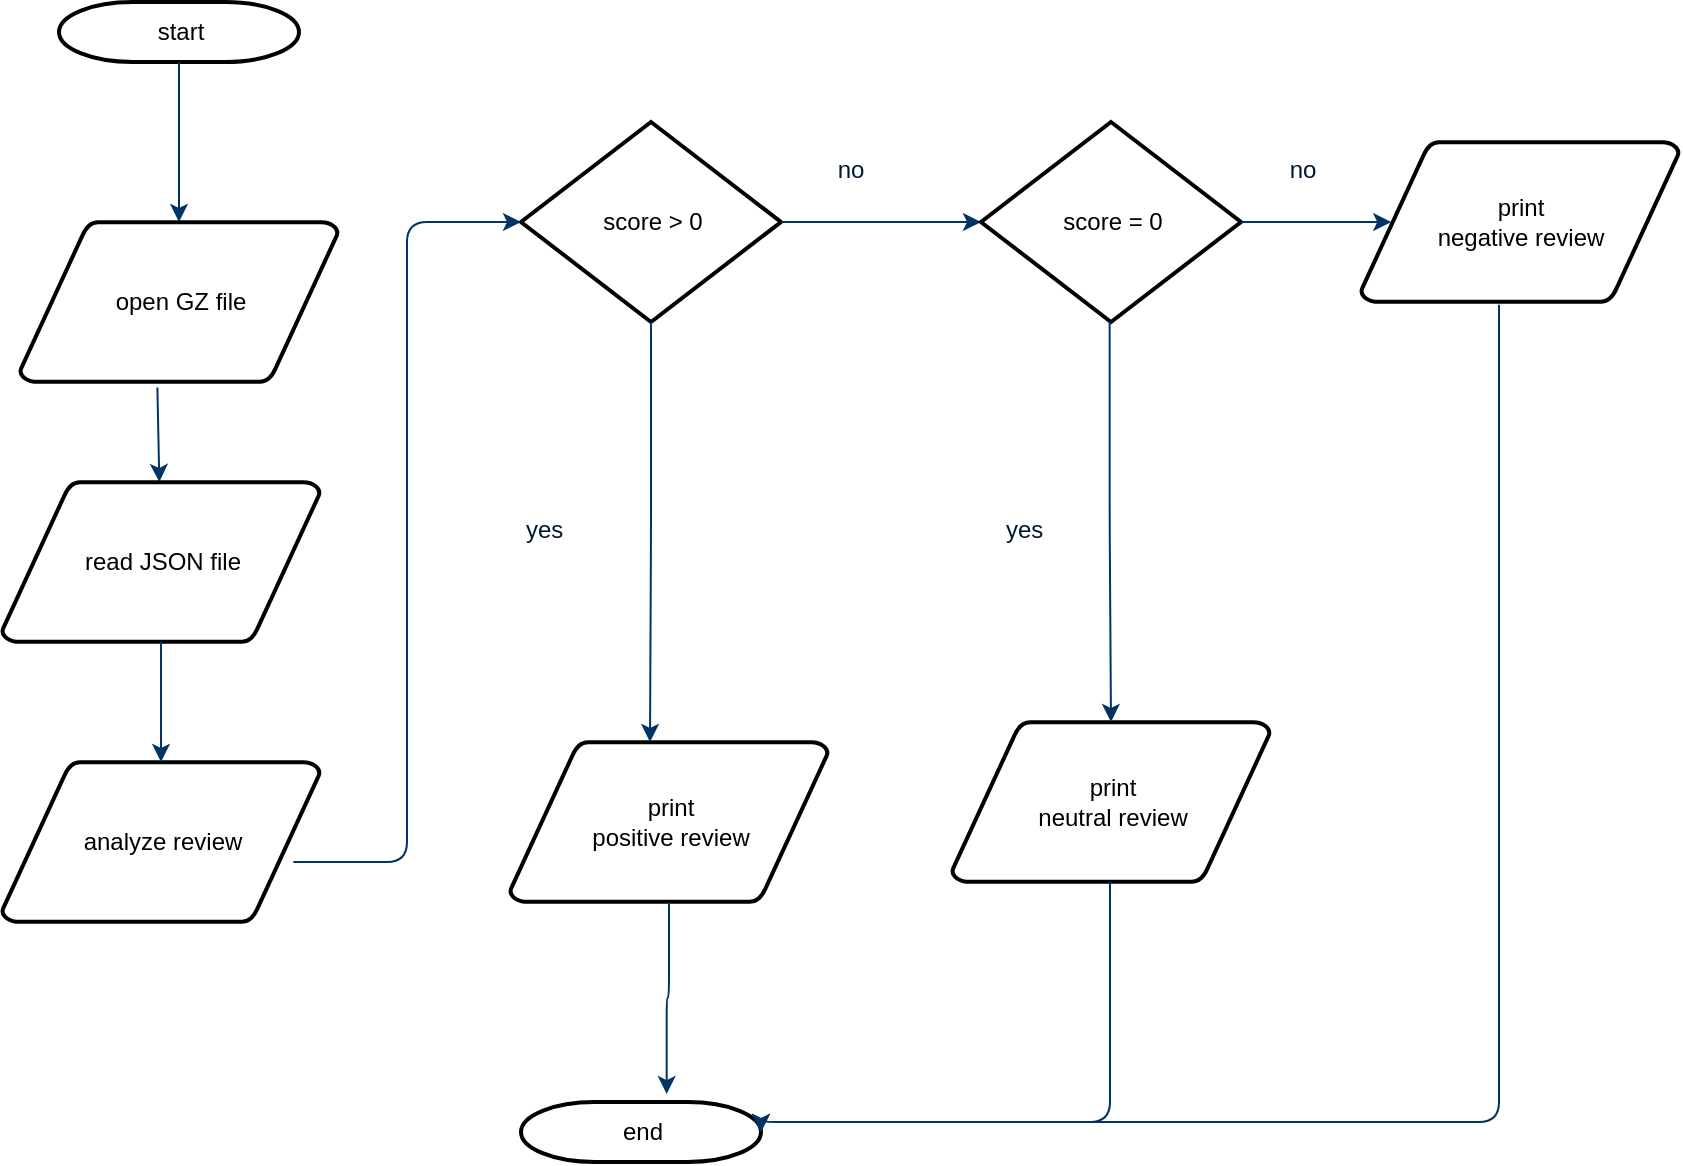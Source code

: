 <mxfile version="20.4.2" type="device"><diagram id="6a731a19-8d31-9384-78a2-239565b7b9f0" name="Page-1"><mxGraphModel dx="1811" dy="1896" grid="1" gridSize="10" guides="1" tooltips="1" connect="1" arrows="1" fold="1" page="1" pageScale="1" pageWidth="1169" pageHeight="827" background="none" math="0" shadow="0"><root><mxCell id="0"/><mxCell id="1" parent="0"/><mxCell id="2" value="start" style="shape=mxgraph.flowchart.terminator;strokeWidth=2;gradientColor=none;gradientDirection=north;fontStyle=0;html=1;" parent="1" vertex="1"><mxGeometry x="254.5" y="-130" width="120" height="30" as="geometry"/></mxCell><mxCell id="3" value="open GZ file" style="shape=mxgraph.flowchart.data;strokeWidth=2;gradientColor=none;gradientDirection=north;fontStyle=0;html=1;" parent="1" vertex="1"><mxGeometry x="235" y="-20" width="159" height="80" as="geometry"/></mxCell><mxCell id="5" value="analyze review" style="shape=mxgraph.flowchart.data;strokeWidth=2;gradientColor=none;gradientDirection=north;fontStyle=0;html=1;" parent="1" vertex="1"><mxGeometry x="226" y="250" width="159" height="80" as="geometry"/></mxCell><mxCell id="7" style="fontStyle=1;strokeColor=#003366;strokeWidth=1;html=1;" parent="1" source="2" target="3" edge="1"><mxGeometry relative="1" as="geometry"/></mxCell><mxCell id="8" style="fontStyle=1;strokeColor=#003366;strokeWidth=1;html=1;exitX=0.432;exitY=1.034;exitDx=0;exitDy=0;exitPerimeter=0;" parent="1" source="3" target="FCcF7XPWwbsqsCqC6RhA-55" edge="1"><mxGeometry relative="1" as="geometry"><mxPoint x="235" y="110" as="sourcePoint"/><mxPoint x="215" y="160" as="targetPoint"/></mxGeometry></mxCell><mxCell id="28" value="score &amp;gt; 0" style="shape=mxgraph.flowchart.decision;strokeWidth=2;gradientColor=none;gradientDirection=north;fontStyle=0;html=1;" parent="1" vertex="1"><mxGeometry x="485.5" y="-70" width="130" height="100" as="geometry"/></mxCell><mxCell id="30" value="" style="edgeStyle=elbowEdgeStyle;elbow=horizontal;exitX=0.916;exitY=0.625;exitPerimeter=0;fontStyle=1;strokeColor=#003366;strokeWidth=1;html=1;exitDx=0;exitDy=0;" parent="1" source="5" target="28" edge="1"><mxGeometry x="-14.5" y="-828.5" width="100" height="100" as="geometry"><mxPoint x="306.5" y="330.0" as="sourcePoint"/><mxPoint x="85.5" y="-828.5" as="targetPoint"/></mxGeometry></mxCell><mxCell id="31" value="" style="edgeStyle=elbowEdgeStyle;elbow=horizontal;exitX=1;exitY=0.5;exitPerimeter=0;entryX=0;entryY=0.5;entryPerimeter=0;fontStyle=1;strokeColor=#003366;strokeWidth=1;html=1;entryDx=0;entryDy=0;" parent="1" source="28" target="FCcF7XPWwbsqsCqC6RhA-58" edge="1"><mxGeometry x="-29" y="-1148.5" width="100" height="100" as="geometry"><mxPoint x="-29" y="-1048.5" as="sourcePoint"/><mxPoint x="481" y="111.5" as="targetPoint"/></mxGeometry></mxCell><mxCell id="34" value="print&lt;br&gt;positive review" style="shape=mxgraph.flowchart.data;strokeWidth=2;gradientColor=none;gradientDirection=north;fontStyle=0;html=1;" parent="1" vertex="1"><mxGeometry x="480" y="240" width="159" height="80" as="geometry"/></mxCell><mxCell id="35" value="" style="edgeStyle=elbowEdgeStyle;elbow=vertical;exitX=0.5;exitY=1;exitPerimeter=0;fontColor=#001933;fontStyle=1;strokeColor=#003366;strokeWidth=1;html=1;" parent="1" source="28" edge="1"><mxGeometry x="-29" y="-1148.5" width="100" height="100" as="geometry"><mxPoint x="-29" y="-1048.5" as="sourcePoint"/><mxPoint x="550" y="240" as="targetPoint"/></mxGeometry></mxCell><mxCell id="40" value="end" style="shape=mxgraph.flowchart.terminator;strokeWidth=2;gradientColor=none;gradientDirection=north;fontStyle=0;html=1;" parent="1" vertex="1"><mxGeometry x="485.5" y="420" width="120" height="30" as="geometry"/></mxCell><mxCell id="47" value="yes" style="text;fontColor=#001933;fontStyle=0;html=1;strokeColor=none;gradientColor=none;fillColor=none;strokeWidth=2;" parent="1" vertex="1"><mxGeometry x="485.5" y="120" width="40" height="26" as="geometry"/></mxCell><mxCell id="48" value="no" style="text;fontColor=#001933;fontStyle=0;html=1;strokeColor=none;gradientColor=none;fillColor=none;strokeWidth=2;align=center;" parent="1" vertex="1"><mxGeometry x="630" y="-60" width="40" height="26" as="geometry"/></mxCell><mxCell id="FCcF7XPWwbsqsCqC6RhA-55" value="read JSON file" style="shape=mxgraph.flowchart.data;strokeWidth=2;gradientColor=none;gradientDirection=north;fontStyle=0;html=1;" vertex="1" parent="1"><mxGeometry x="226" y="110" width="159" height="80" as="geometry"/></mxCell><mxCell id="FCcF7XPWwbsqsCqC6RhA-56" style="fontStyle=1;strokeColor=#003366;strokeWidth=1;html=1;" edge="1" source="FCcF7XPWwbsqsCqC6RhA-55" parent="1" target="5"><mxGeometry relative="1" as="geometry"><mxPoint x="495.5" y="370" as="targetPoint"/></mxGeometry></mxCell><mxCell id="FCcF7XPWwbsqsCqC6RhA-58" value="score = 0" style="shape=mxgraph.flowchart.decision;strokeWidth=2;gradientColor=none;gradientDirection=north;fontStyle=0;html=1;" vertex="1" parent="1"><mxGeometry x="715.5" y="-70" width="130" height="100" as="geometry"/></mxCell><mxCell id="FCcF7XPWwbsqsCqC6RhA-59" value="" style="edgeStyle=elbowEdgeStyle;elbow=horizontal;exitX=1;exitY=0.5;exitPerimeter=0;fontStyle=1;strokeColor=#003366;strokeWidth=1;html=1;exitDx=0;exitDy=0;entryX=0.095;entryY=0.5;entryDx=0;entryDy=0;entryPerimeter=0;" edge="1" parent="1" source="FCcF7XPWwbsqsCqC6RhA-58" target="FCcF7XPWwbsqsCqC6RhA-60"><mxGeometry x="240.5" y="-1149.06" width="100" height="100" as="geometry"><mxPoint x="625.5" y="110.94" as="sourcePoint"/><mxPoint x="715.5" y="111" as="targetPoint"/></mxGeometry></mxCell><mxCell id="FCcF7XPWwbsqsCqC6RhA-60" value="print&lt;br&gt;negative review" style="shape=mxgraph.flowchart.data;strokeWidth=2;gradientColor=none;gradientDirection=north;fontStyle=0;html=1;" vertex="1" parent="1"><mxGeometry x="905.5" y="-60" width="159" height="80" as="geometry"/></mxCell><mxCell id="FCcF7XPWwbsqsCqC6RhA-62" value="" style="edgeStyle=elbowEdgeStyle;elbow=vertical;exitX=0.434;exitY=1.017;exitPerimeter=0;entryX=1;entryY=0.5;entryPerimeter=0;fontStyle=1;strokeColor=#003366;strokeWidth=1;html=1;entryDx=0;entryDy=0;exitDx=0;exitDy=0;" edge="1" parent="1" source="FCcF7XPWwbsqsCqC6RhA-60" target="40"><mxGeometry x="475.5" y="-1317" width="100" height="100" as="geometry"><mxPoint x="795.5" y="151.5" as="sourcePoint"/><mxPoint x="795.5" y="261.5" as="targetPoint"/><Array as="points"><mxPoint x="810" y="430"/></Array></mxGeometry></mxCell><mxCell id="FCcF7XPWwbsqsCqC6RhA-63" value="print&lt;br&gt;neutral review" style="shape=mxgraph.flowchart.data;strokeWidth=2;gradientColor=none;gradientDirection=north;fontStyle=0;html=1;" vertex="1" parent="1"><mxGeometry x="701" y="230" width="159" height="80" as="geometry"/></mxCell><mxCell id="FCcF7XPWwbsqsCqC6RhA-64" value="no" style="text;fontColor=#001933;fontStyle=0;html=1;strokeColor=none;gradientColor=none;fillColor=none;strokeWidth=2;align=center;" vertex="1" parent="1"><mxGeometry x="855.5" y="-60" width="40" height="26" as="geometry"/></mxCell><mxCell id="FCcF7XPWwbsqsCqC6RhA-65" value="" style="edgeStyle=elbowEdgeStyle;elbow=vertical;exitX=0.5;exitY=1;exitPerimeter=0;fontColor=#001933;fontStyle=1;strokeColor=#003366;strokeWidth=1;html=1;entryX=0.5;entryY=0;entryDx=0;entryDy=0;entryPerimeter=0;" edge="1" parent="1" target="FCcF7XPWwbsqsCqC6RhA-63"><mxGeometry x="459.83" y="-1280" width="100" height="100" as="geometry"><mxPoint x="779.83" y="30" as="sourcePoint"/><mxPoint x="779.5" y="80" as="targetPoint"/></mxGeometry></mxCell><mxCell id="FCcF7XPWwbsqsCqC6RhA-66" value="yes" style="text;fontColor=#001933;fontStyle=0;html=1;strokeColor=none;gradientColor=none;fillColor=none;strokeWidth=2;" vertex="1" parent="1"><mxGeometry x="725.5" y="120" width="40" height="26" as="geometry"/></mxCell><mxCell id="FCcF7XPWwbsqsCqC6RhA-72" value="" style="edgeStyle=elbowEdgeStyle;elbow=vertical;entryX=1;entryY=0.5;entryPerimeter=0;fontStyle=1;strokeColor=#003366;strokeWidth=1;html=1;entryDx=0;entryDy=0;" edge="1" parent="1" target="40"><mxGeometry x="200.33" y="-1148.5" width="100" height="100" as="geometry"><mxPoint x="780" y="310" as="sourcePoint"/><mxPoint x="779.83" y="260" as="targetPoint"/><Array as="points"><mxPoint x="780" y="430"/><mxPoint x="705.5" y="280"/></Array></mxGeometry></mxCell><mxCell id="FCcF7XPWwbsqsCqC6RhA-73" value="" style="edgeStyle=elbowEdgeStyle;elbow=vertical;exitX=0.5;exitY=1;exitPerimeter=0;fontColor=#001933;fontStyle=1;strokeColor=#003366;strokeWidth=1;html=1;exitDx=0;exitDy=0;entryX=0.607;entryY=-0.133;entryDx=0;entryDy=0;entryPerimeter=0;" edge="1" parent="1" source="34" target="40"><mxGeometry x="-19" y="-1138.5" width="100" height="100" as="geometry"><mxPoint x="560.5" y="40" as="sourcePoint"/><mxPoint x="560" y="250" as="targetPoint"/></mxGeometry></mxCell></root></mxGraphModel></diagram></mxfile>